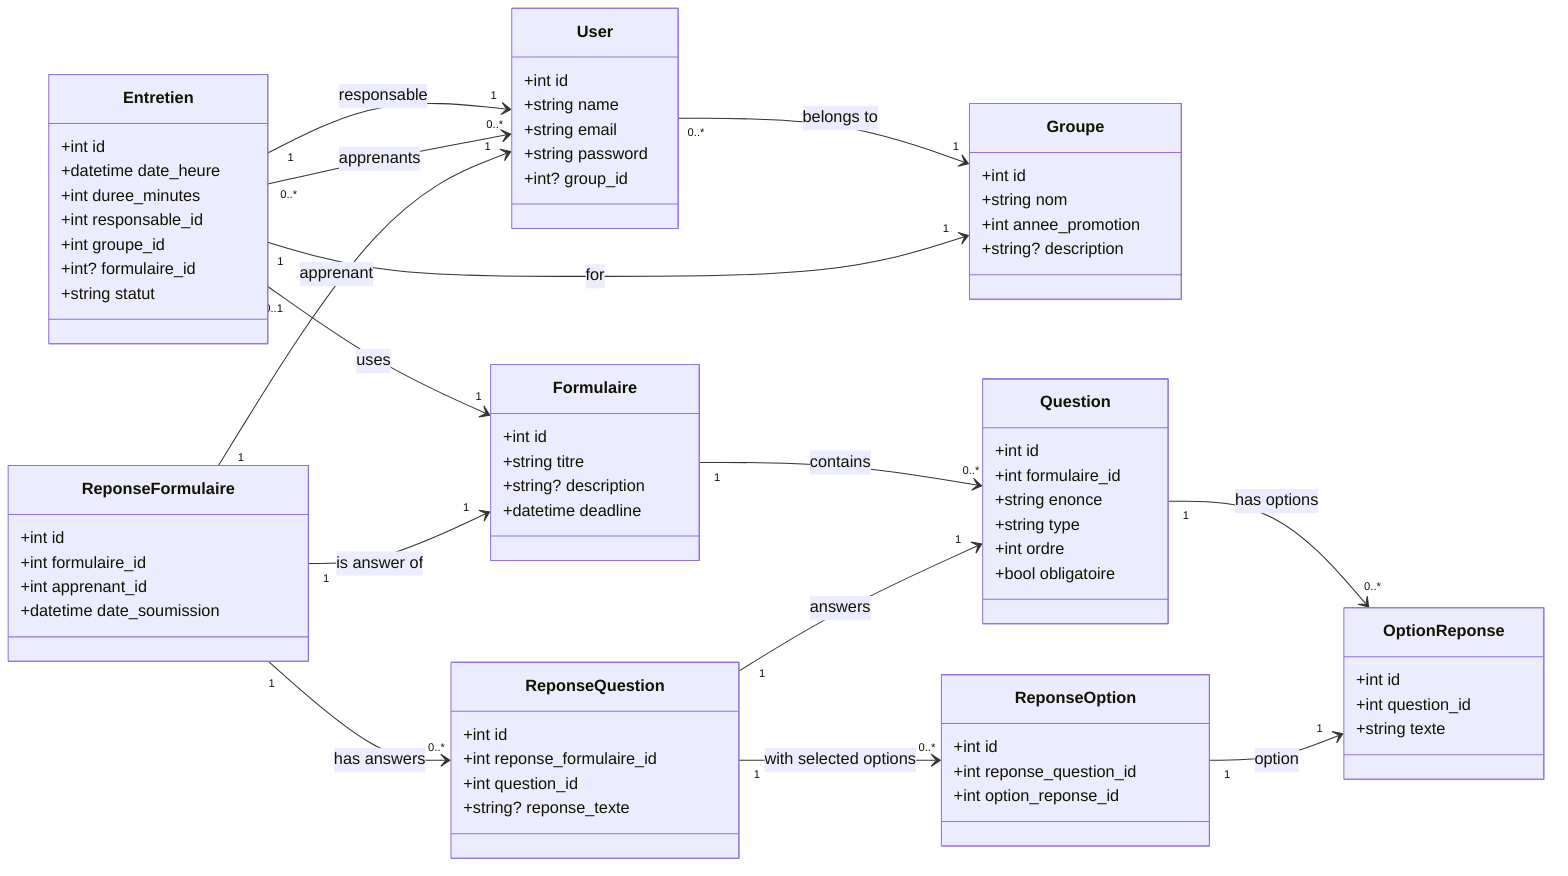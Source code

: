 classDiagram
    direction LR

    %% ==== Entities ====
    class User {
        +int id
        +string name
        +string email
        +string password
        +int? group_id
    }

    class Groupe {
        +int id
        +string nom
        +int annee_promotion
        +string? description
    }

    class Formulaire {
        +int id
        +string titre
        +string? description
        +datetime deadline
    }

    class Question {
        +int id
        +int formulaire_id
        +string enonce
        +string type
        +int ordre
        +bool obligatoire
    }

    class OptionReponse {
        +int id
        +int question_id
        +string texte
    }

    class Entretien {
        +int id
        +datetime date_heure
        +int duree_minutes
        +int responsable_id
        +int groupe_id
        +int? formulaire_id
        +string statut
    }

    class ReponseFormulaire {
        +int id
        +int formulaire_id
        +int apprenant_id
        +datetime date_soumission
    }

    class ReponseQuestion {
        +int id
        +int reponse_formulaire_id
        +int question_id
        +string? reponse_texte
    }

    class ReponseOption {
        +int id
        +int reponse_question_id
        +int option_reponse_id
    }

    %% ==== Relationships ====

    %% Users
    User "0..*" --> "1" Groupe : belongs to
    Entretien "1" --> "1" User : responsable
    Entretien "0..*" --> "0..*" User : apprenants
    ReponseFormulaire "1" --> "1" User : apprenant

    %% Groupe
    Entretien "1" --> "1" Groupe : for

    %% Formulaire
    Formulaire "1" --> "0..*" Question : contains
    Entretien "0..1" --> "1" Formulaire : uses
    ReponseFormulaire "1" --> "1" Formulaire : is answer of

    %% Questions
    Question "1" --> "0..*" OptionReponse : has options
    ReponseFormulaire "1" --> "0..*" ReponseQuestion : has answers
    ReponseQuestion "1" --> "1" Question : answers
    ReponseQuestion "1" --> "0..*" ReponseOption : with selected options
    ReponseOption "1" --> "1" OptionReponse : option